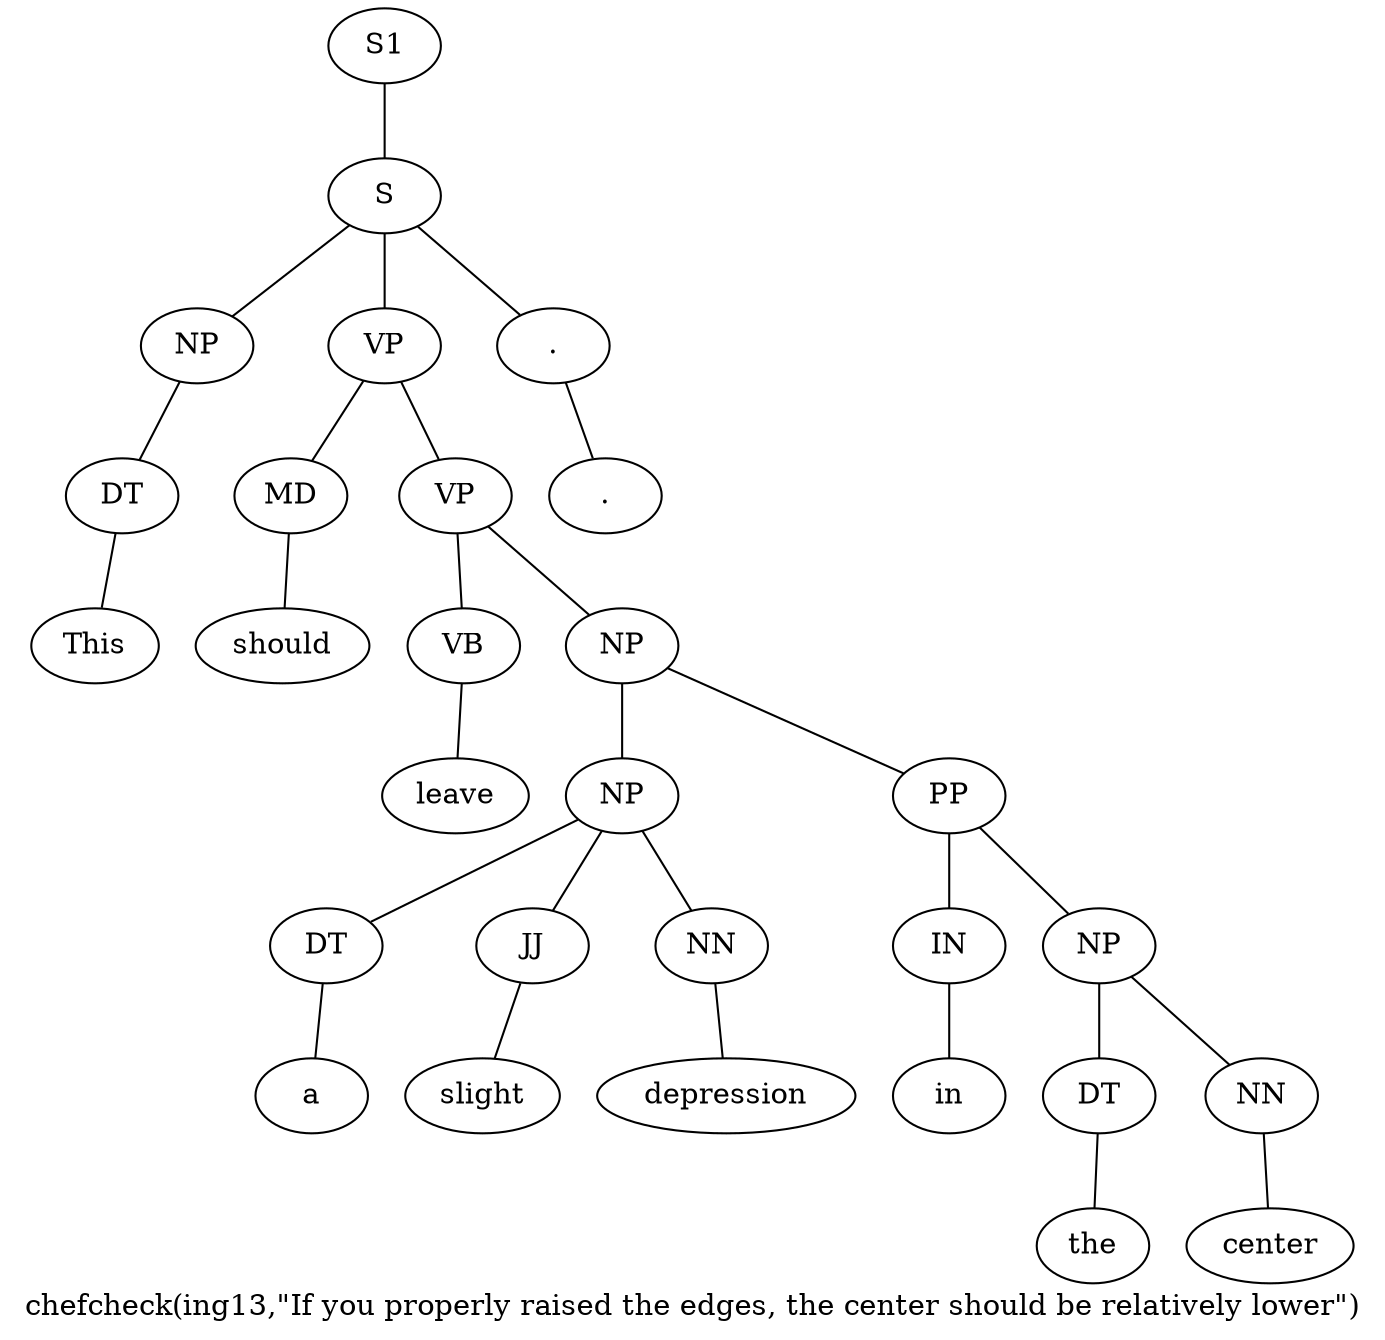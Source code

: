 graph SyntaxGraph {
	label = "chefcheck(ing13,\"If you properly raised the edges, the center should be relatively lower\")";
	Node0 [label="S1"];
	Node1 [label="S"];
	Node2 [label="NP"];
	Node3 [label="DT"];
	Node4 [label="This"];
	Node5 [label="VP"];
	Node6 [label="MD"];
	Node7 [label="should"];
	Node8 [label="VP"];
	Node9 [label="VB"];
	Node10 [label="leave"];
	Node11 [label="NP"];
	Node12 [label="NP"];
	Node13 [label="DT"];
	Node14 [label="a"];
	Node15 [label="JJ"];
	Node16 [label="slight"];
	Node17 [label="NN"];
	Node18 [label="depression"];
	Node19 [label="PP"];
	Node20 [label="IN"];
	Node21 [label="in"];
	Node22 [label="NP"];
	Node23 [label="DT"];
	Node24 [label="the"];
	Node25 [label="NN"];
	Node26 [label="center"];
	Node27 [label="."];
	Node28 [label="."];

	Node0 -- Node1;
	Node1 -- Node2;
	Node1 -- Node5;
	Node1 -- Node27;
	Node2 -- Node3;
	Node3 -- Node4;
	Node5 -- Node6;
	Node5 -- Node8;
	Node6 -- Node7;
	Node8 -- Node9;
	Node8 -- Node11;
	Node9 -- Node10;
	Node11 -- Node12;
	Node11 -- Node19;
	Node12 -- Node13;
	Node12 -- Node15;
	Node12 -- Node17;
	Node13 -- Node14;
	Node15 -- Node16;
	Node17 -- Node18;
	Node19 -- Node20;
	Node19 -- Node22;
	Node20 -- Node21;
	Node22 -- Node23;
	Node22 -- Node25;
	Node23 -- Node24;
	Node25 -- Node26;
	Node27 -- Node28;
}